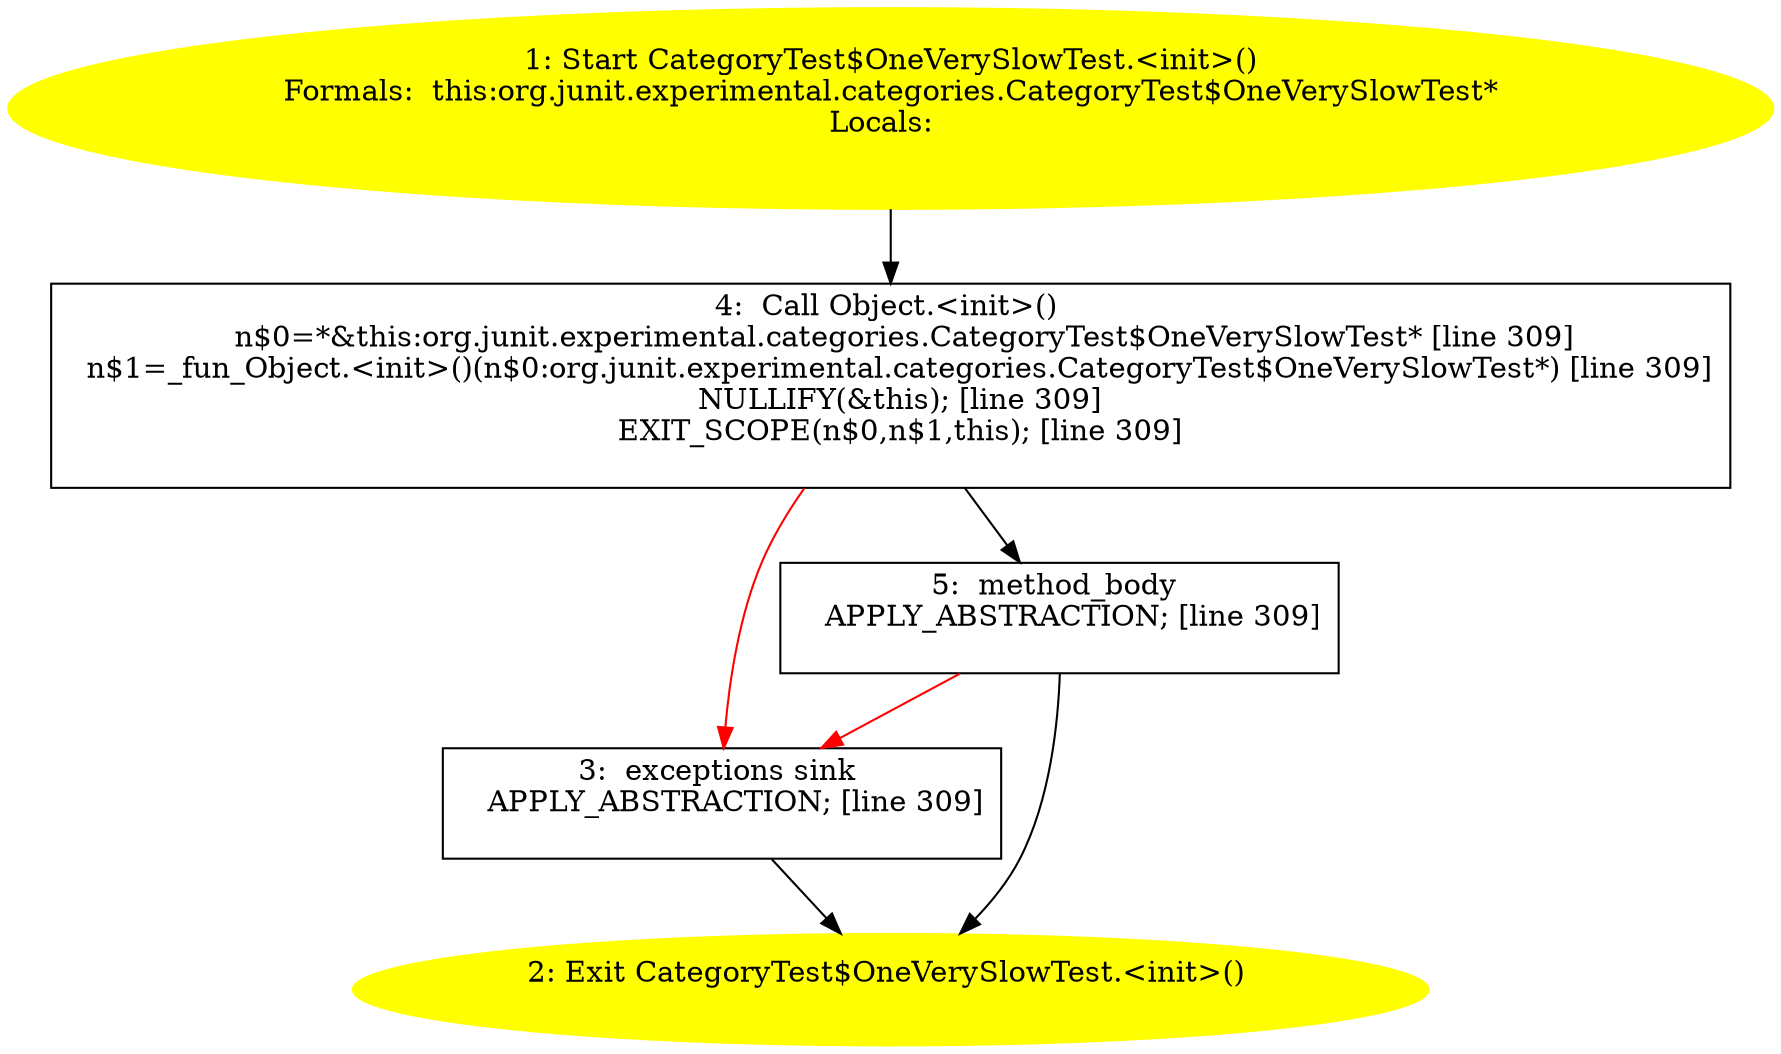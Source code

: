/* @generated */
digraph cfg {
"org.junit.experimental.categories.CategoryTest$OneVerySlowTest.<init>().7dcb523e2d178413bc738de595ac30e1_1" [label="1: Start CategoryTest$OneVerySlowTest.<init>()\nFormals:  this:org.junit.experimental.categories.CategoryTest$OneVerySlowTest*\nLocals:  \n  " color=yellow style=filled]
	

	 "org.junit.experimental.categories.CategoryTest$OneVerySlowTest.<init>().7dcb523e2d178413bc738de595ac30e1_1" -> "org.junit.experimental.categories.CategoryTest$OneVerySlowTest.<init>().7dcb523e2d178413bc738de595ac30e1_4" ;
"org.junit.experimental.categories.CategoryTest$OneVerySlowTest.<init>().7dcb523e2d178413bc738de595ac30e1_2" [label="2: Exit CategoryTest$OneVerySlowTest.<init>() \n  " color=yellow style=filled]
	

"org.junit.experimental.categories.CategoryTest$OneVerySlowTest.<init>().7dcb523e2d178413bc738de595ac30e1_3" [label="3:  exceptions sink \n   APPLY_ABSTRACTION; [line 309]\n " shape="box"]
	

	 "org.junit.experimental.categories.CategoryTest$OneVerySlowTest.<init>().7dcb523e2d178413bc738de595ac30e1_3" -> "org.junit.experimental.categories.CategoryTest$OneVerySlowTest.<init>().7dcb523e2d178413bc738de595ac30e1_2" ;
"org.junit.experimental.categories.CategoryTest$OneVerySlowTest.<init>().7dcb523e2d178413bc738de595ac30e1_4" [label="4:  Call Object.<init>() \n   n$0=*&this:org.junit.experimental.categories.CategoryTest$OneVerySlowTest* [line 309]\n  n$1=_fun_Object.<init>()(n$0:org.junit.experimental.categories.CategoryTest$OneVerySlowTest*) [line 309]\n  NULLIFY(&this); [line 309]\n  EXIT_SCOPE(n$0,n$1,this); [line 309]\n " shape="box"]
	

	 "org.junit.experimental.categories.CategoryTest$OneVerySlowTest.<init>().7dcb523e2d178413bc738de595ac30e1_4" -> "org.junit.experimental.categories.CategoryTest$OneVerySlowTest.<init>().7dcb523e2d178413bc738de595ac30e1_5" ;
	 "org.junit.experimental.categories.CategoryTest$OneVerySlowTest.<init>().7dcb523e2d178413bc738de595ac30e1_4" -> "org.junit.experimental.categories.CategoryTest$OneVerySlowTest.<init>().7dcb523e2d178413bc738de595ac30e1_3" [color="red" ];
"org.junit.experimental.categories.CategoryTest$OneVerySlowTest.<init>().7dcb523e2d178413bc738de595ac30e1_5" [label="5:  method_body \n   APPLY_ABSTRACTION; [line 309]\n " shape="box"]
	

	 "org.junit.experimental.categories.CategoryTest$OneVerySlowTest.<init>().7dcb523e2d178413bc738de595ac30e1_5" -> "org.junit.experimental.categories.CategoryTest$OneVerySlowTest.<init>().7dcb523e2d178413bc738de595ac30e1_2" ;
	 "org.junit.experimental.categories.CategoryTest$OneVerySlowTest.<init>().7dcb523e2d178413bc738de595ac30e1_5" -> "org.junit.experimental.categories.CategoryTest$OneVerySlowTest.<init>().7dcb523e2d178413bc738de595ac30e1_3" [color="red" ];
}
